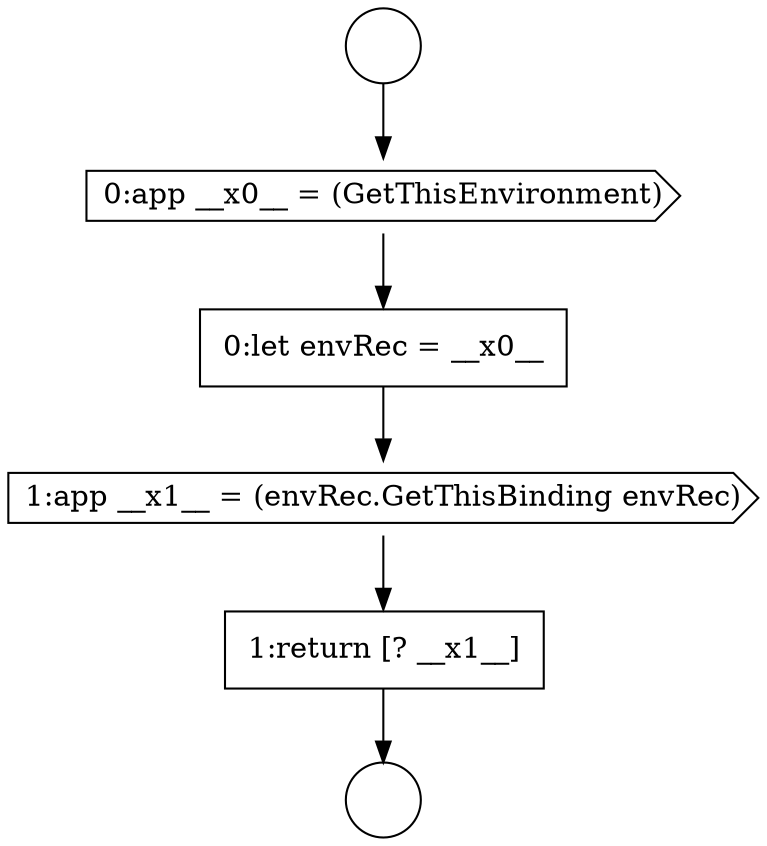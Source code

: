 digraph {
  node1443 [shape=circle label=" " color="black" fillcolor="white" style=filled]
  node1447 [shape=none, margin=0, label=<<font color="black">
    <table border="0" cellborder="1" cellspacing="0" cellpadding="10">
      <tr><td align="left">1:return [? __x1__]</td></tr>
    </table>
  </font>> color="black" fillcolor="white" style=filled]
  node1446 [shape=cds, label=<<font color="black">1:app __x1__ = (envRec.GetThisBinding envRec)</font>> color="black" fillcolor="white" style=filled]
  node1445 [shape=none, margin=0, label=<<font color="black">
    <table border="0" cellborder="1" cellspacing="0" cellpadding="10">
      <tr><td align="left">0:let envRec = __x0__</td></tr>
    </table>
  </font>> color="black" fillcolor="white" style=filled]
  node1444 [shape=cds, label=<<font color="black">0:app __x0__ = (GetThisEnvironment)</font>> color="black" fillcolor="white" style=filled]
  node1442 [shape=circle label=" " color="black" fillcolor="white" style=filled]
  node1445 -> node1446 [ color="black"]
  node1447 -> node1443 [ color="black"]
  node1446 -> node1447 [ color="black"]
  node1444 -> node1445 [ color="black"]
  node1442 -> node1444 [ color="black"]
}

